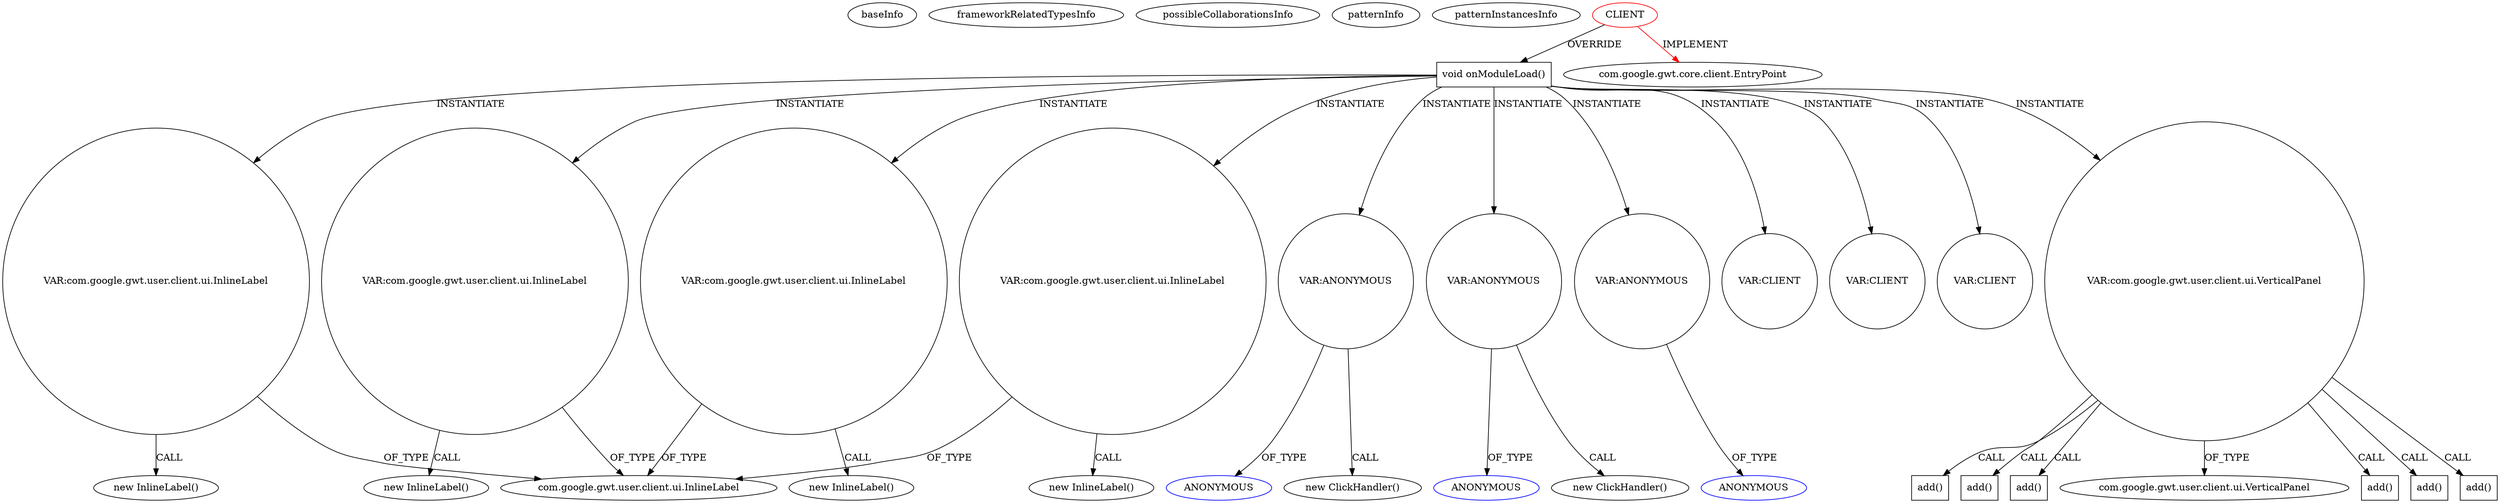 digraph {
baseInfo[graphId=1089,category="pattern",isAnonymous=false,possibleRelation=false]
frameworkRelatedTypesInfo[0="com.google.gwt.core.client.EntryPoint"]
possibleCollaborationsInfo[]
patternInfo[frequency=2.0,patternRootClient=0]
patternInstancesInfo[0="ashtonthomas-gwt-fast-touch-press~/ashtonthomas-gwt-fast-touch-press/gwt-fast-touch-press-master/src/io/ashton/fastpress/client/Gwt_fast_press.java~Gwt_fast_press~744",1="nakaken0629-mezamashimailgwt~/nakaken0629-mezamashimailgwt/mezamashimailgwt-master/mezamashimailgwt/src/com/appspot/mezamashimailgwt/client/Mezamashimailgwt.java~Mezamashimailgwt~4116"]
22[label="new InlineLabel()",vertexType="CONSTRUCTOR_CALL",isFrameworkType=false]
23[label="VAR:com.google.gwt.user.client.ui.InlineLabel",vertexType="VARIABLE_EXPRESION",isFrameworkType=false,shape=circle]
24[label="com.google.gwt.user.client.ui.InlineLabel",vertexType="FRAMEWORK_CLASS_TYPE",isFrameworkType=false]
265[label="VAR:com.google.gwt.user.client.ui.InlineLabel",vertexType="VARIABLE_EXPRESION",isFrameworkType=false,shape=circle]
264[label="new InlineLabel()",vertexType="CONSTRUCTOR_CALL",isFrameworkType=false]
209[label="VAR:com.google.gwt.user.client.ui.InlineLabel",vertexType="VARIABLE_EXPRESION",isFrameworkType=false,shape=circle]
208[label="new InlineLabel()",vertexType="CONSTRUCTOR_CALL",isFrameworkType=false]
258[label="VAR:com.google.gwt.user.client.ui.InlineLabel",vertexType="VARIABLE_EXPRESION",isFrameworkType=false,shape=circle]
257[label="new InlineLabel()",vertexType="CONSTRUCTOR_CALL",isFrameworkType=false]
2[label="void onModuleLoad()",vertexType="OVERRIDING_METHOD_DECLARATION",isFrameworkType=false,shape=box]
0[label="CLIENT",vertexType="ROOT_CLIENT_CLASS_DECLARATION",isFrameworkType=false,color=red]
178[label="VAR:ANONYMOUS",vertexType="VARIABLE_EXPRESION",isFrameworkType=false,shape=circle]
179[label="ANONYMOUS",vertexType="REFERENCE_ANONYMOUS_DECLARATION",isFrameworkType=false,color=blue]
145[label="VAR:ANONYMOUS",vertexType="VARIABLE_EXPRESION",isFrameworkType=false,shape=circle]
146[label="ANONYMOUS",vertexType="REFERENCE_ANONYMOUS_DECLARATION",isFrameworkType=false,color=blue]
1[label="com.google.gwt.core.client.EntryPoint",vertexType="FRAMEWORK_INTERFACE_TYPE",isFrameworkType=false]
46[label="VAR:ANONYMOUS",vertexType="VARIABLE_EXPRESION",isFrameworkType=false,shape=circle]
47[label="ANONYMOUS",vertexType="REFERENCE_ANONYMOUS_DECLARATION",isFrameworkType=false,color=blue]
157[label="VAR:CLIENT",vertexType="VARIABLE_EXPRESION",isFrameworkType=false,shape=circle]
189[label="VAR:CLIENT",vertexType="VARIABLE_EXPRESION",isFrameworkType=false,shape=circle]
173[label="VAR:CLIENT",vertexType="VARIABLE_EXPRESION",isFrameworkType=false,shape=circle]
38[label="VAR:com.google.gwt.user.client.ui.VerticalPanel",vertexType="VARIABLE_EXPRESION",isFrameworkType=false,shape=circle]
144[label="new ClickHandler()",vertexType="CONSTRUCTOR_CALL",isFrameworkType=false]
177[label="new ClickHandler()",vertexType="CONSTRUCTOR_CALL",isFrameworkType=false]
5[label="com.google.gwt.user.client.ui.VerticalPanel",vertexType="FRAMEWORK_CLASS_TYPE",isFrameworkType=false]
60[label="add()",vertexType="INSIDE_CALL",isFrameworkType=false,shape=box]
100[label="add()",vertexType="INSIDE_CALL",isFrameworkType=false,shape=box]
105[label="add()",vertexType="INSIDE_CALL",isFrameworkType=false,shape=box]
85[label="add()",vertexType="INSIDE_CALL",isFrameworkType=false,shape=box]
166[label="add()",vertexType="INSIDE_CALL",isFrameworkType=false,shape=box]
95[label="add()",vertexType="INSIDE_CALL",isFrameworkType=false,shape=box]
265->264[label="CALL"]
209->24[label="OF_TYPE"]
2->265[label="INSTANTIATE"]
258->257[label="CALL"]
38->85[label="CALL"]
2->189[label="INSTANTIATE"]
178->179[label="OF_TYPE"]
38->166[label="CALL"]
209->208[label="CALL"]
258->24[label="OF_TYPE"]
2->23[label="INSTANTIATE"]
46->47[label="OF_TYPE"]
265->24[label="OF_TYPE"]
0->1[label="IMPLEMENT",color=red]
145->146[label="OF_TYPE"]
23->22[label="CALL"]
0->2[label="OVERRIDE"]
2->173[label="INSTANTIATE"]
178->177[label="CALL"]
38->60[label="CALL"]
2->178[label="INSTANTIATE"]
38->105[label="CALL"]
38->5[label="OF_TYPE"]
2->145[label="INSTANTIATE"]
2->209[label="INSTANTIATE"]
2->38[label="INSTANTIATE"]
38->95[label="CALL"]
2->258[label="INSTANTIATE"]
38->100[label="CALL"]
23->24[label="OF_TYPE"]
2->46[label="INSTANTIATE"]
145->144[label="CALL"]
2->157[label="INSTANTIATE"]
}

